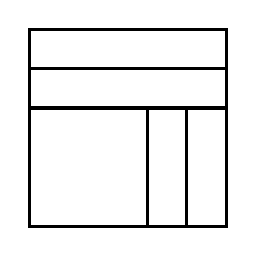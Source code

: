\begin{tikzpicture}[very thick, scale=.5]
    \draw (0,4) rectangle (5,5);
    \draw (0,3) rectangle (5,4);
    \draw (0,0) rectangle (3,3);
    \draw (3,0) rectangle (4,3);
    \draw (4,0) rectangle (5,3);
\end{tikzpicture}
